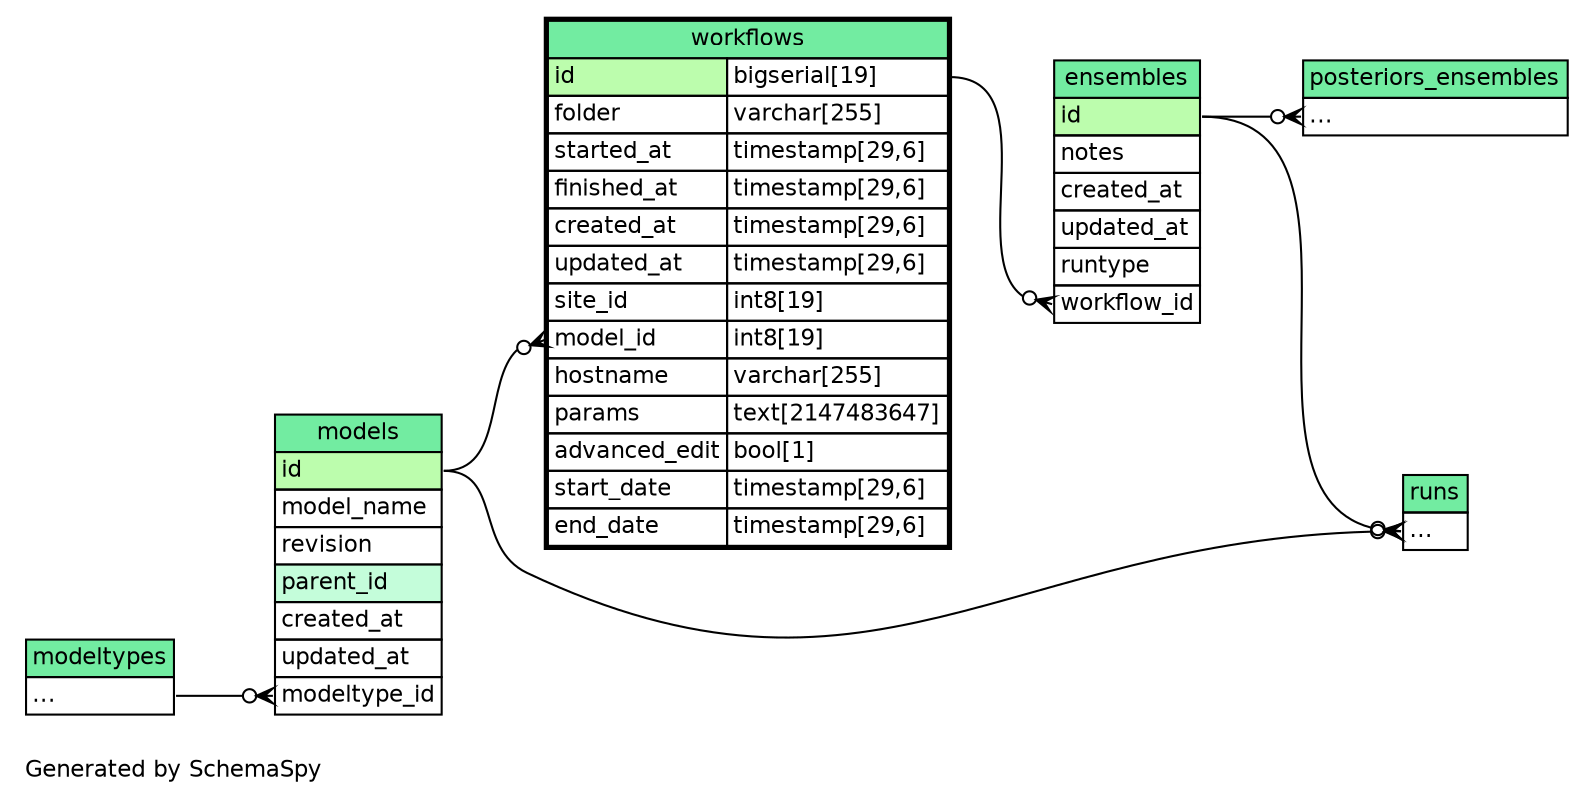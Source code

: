 // dot 2.36.0 on Mac OS X 10.10.1
// SchemaSpy rev Unknown
digraph "twoDegreesRelationshipsDiagram" {
  graph [
    rankdir="RL"
    bgcolor="#ffffff"
    label="\nGenerated by SchemaSpy"
    labeljust="l"
    nodesep="0.18"
    ranksep="0.46"
    fontname="Helvetica"
    fontsize="11"
  ];
  node [
    fontname="Helvetica"
    fontsize="11"
    shape="plaintext"
  ];
  edge [
    arrowsize="0.8"
  ];
  "ensembles":"workflow_id":w -> "workflows":"id.type":e [arrowhead=none dir=back arrowtail=crowodot];
  "models":"modeltype_id":w -> "modeltypes":"elipses":e [arrowhead=none dir=back arrowtail=crowodot];
  "posteriors_ensembles":"elipses":w -> "ensembles":"id":e [arrowhead=none dir=back arrowtail=crowodot];
  "runs":"elipses":w -> "ensembles":"id":e [arrowhead=none dir=back arrowtail=crowodot];
  "runs":"elipses":w -> "models":"id":e [arrowhead=none dir=back arrowtail=crowodot];
  "workflows":"model_id":w -> "models":"id":e [arrowhead=none dir=back arrowtail=crowodot];
  "ensembles" [
    label=<
    <TABLE BORDER="0" CELLBORDER="1" CELLSPACING="0" BGCOLOR="#FFFFFF">
      <TR><TD COLSPAN="4" BGCOLOR="#72ECA1" ALIGN="CENTER">ensembles</TD></TR>
      <TR><TD PORT="id" COLSPAN="4" BGCOLOR="#bcfdad !important" ALIGN="LEFT">id</TD></TR>
      <TR><TD PORT="notes" COLSPAN="4" ALIGN="LEFT">notes</TD></TR>
      <TR><TD PORT="created_at" COLSPAN="4" ALIGN="LEFT">created_at</TD></TR>
      <TR><TD PORT="updated_at" COLSPAN="4" ALIGN="LEFT">updated_at</TD></TR>
      <TR><TD PORT="runtype" COLSPAN="4" ALIGN="LEFT">runtype</TD></TR>
      <TR><TD PORT="workflow_id" COLSPAN="4" ALIGN="LEFT">workflow_id</TD></TR>
    </TABLE>>
    URL="ensembles.html"
    tooltip="ensembles"
  ];
  "models" [
    label=<
    <TABLE BORDER="0" CELLBORDER="1" CELLSPACING="0" BGCOLOR="#FFFFFF">
      <TR><TD COLSPAN="4" BGCOLOR="#72ECA1" ALIGN="CENTER">models</TD></TR>
      <TR><TD PORT="id" COLSPAN="4" BGCOLOR="#bcfdad !important" ALIGN="LEFT">id</TD></TR>
      <TR><TD PORT="model_name" COLSPAN="4" ALIGN="LEFT">model_name</TD></TR>
      <TR><TD PORT="revision" COLSPAN="4" ALIGN="LEFT">revision</TD></TR>
      <TR><TD PORT="parent_id" COLSPAN="4" BGCOLOR="#c4fdda !important" ALIGN="LEFT">parent_id</TD></TR>
      <TR><TD PORT="created_at" COLSPAN="4" ALIGN="LEFT">created_at</TD></TR>
      <TR><TD PORT="updated_at" COLSPAN="4" ALIGN="LEFT">updated_at</TD></TR>
      <TR><TD PORT="modeltype_id" COLSPAN="4" ALIGN="LEFT">modeltype_id</TD></TR>
    </TABLE>>
    URL="models.html"
    tooltip="models"
  ];
  "modeltypes" [
    label=<
    <TABLE BORDER="0" CELLBORDER="1" CELLSPACING="0" BGCOLOR="#FFFFFF">
      <TR><TD COLSPAN="4" BGCOLOR="#72ECA1" ALIGN="CENTER">modeltypes</TD></TR>
      <TR><TD PORT="elipses" COLSPAN="4" ALIGN="LEFT">...</TD></TR>
    </TABLE>>
    URL="modeltypes.html"
    tooltip="modeltypes"
  ];
  "posteriors_ensembles" [
    label=<
    <TABLE BORDER="0" CELLBORDER="1" CELLSPACING="0" BGCOLOR="#FFFFFF">
      <TR><TD COLSPAN="4" BGCOLOR="#72ECA1" ALIGN="CENTER">posteriors_ensembles</TD></TR>
      <TR><TD PORT="elipses" COLSPAN="4" ALIGN="LEFT">...</TD></TR>
    </TABLE>>
    URL="posteriors_ensembles.html"
    tooltip="posteriors_ensembles"
  ];
  "runs" [
    label=<
    <TABLE BORDER="0" CELLBORDER="1" CELLSPACING="0" BGCOLOR="#FFFFFF">
      <TR><TD COLSPAN="4" BGCOLOR="#72ECA1" ALIGN="CENTER">runs</TD></TR>
      <TR><TD PORT="elipses" COLSPAN="4" ALIGN="LEFT">...</TD></TR>
    </TABLE>>
    URL="runs.html"
    tooltip="runs"
  ];
  "workflows" [
    label=<
    <TABLE BORDER="2" CELLBORDER="1" CELLSPACING="0" BGCOLOR="#FFFFFF">
      <TR><TD COLSPAN="4" BGCOLOR="#72ECA1" ALIGN="CENTER">workflows</TD></TR>
      <TR><TD PORT="id" COLSPAN="3" BGCOLOR="#bcfdad !important" ALIGN="LEFT">id</TD><TD PORT="id.type" ALIGN="LEFT">bigserial[19]</TD></TR>
      <TR><TD PORT="folder" COLSPAN="3" ALIGN="LEFT">folder</TD><TD PORT="folder.type" ALIGN="LEFT">varchar[255]</TD></TR>
      <TR><TD PORT="started_at" COLSPAN="3" ALIGN="LEFT">started_at</TD><TD PORT="started_at.type" ALIGN="LEFT">timestamp[29,6]</TD></TR>
      <TR><TD PORT="finished_at" COLSPAN="3" ALIGN="LEFT">finished_at</TD><TD PORT="finished_at.type" ALIGN="LEFT">timestamp[29,6]</TD></TR>
      <TR><TD PORT="created_at" COLSPAN="3" ALIGN="LEFT">created_at</TD><TD PORT="created_at.type" ALIGN="LEFT">timestamp[29,6]</TD></TR>
      <TR><TD PORT="updated_at" COLSPAN="3" ALIGN="LEFT">updated_at</TD><TD PORT="updated_at.type" ALIGN="LEFT">timestamp[29,6]</TD></TR>
      <TR><TD PORT="site_id" COLSPAN="3" ALIGN="LEFT">site_id</TD><TD PORT="site_id.type" ALIGN="LEFT">int8[19]</TD></TR>
      <TR><TD PORT="model_id" COLSPAN="3" ALIGN="LEFT">model_id</TD><TD PORT="model_id.type" ALIGN="LEFT">int8[19]</TD></TR>
      <TR><TD PORT="hostname" COLSPAN="3" ALIGN="LEFT">hostname</TD><TD PORT="hostname.type" ALIGN="LEFT">varchar[255]</TD></TR>
      <TR><TD PORT="params" COLSPAN="3" ALIGN="LEFT">params</TD><TD PORT="params.type" ALIGN="LEFT">text[2147483647]</TD></TR>
      <TR><TD PORT="advanced_edit" COLSPAN="3" ALIGN="LEFT">advanced_edit</TD><TD PORT="advanced_edit.type" ALIGN="LEFT">bool[1]</TD></TR>
      <TR><TD PORT="start_date" COLSPAN="3" ALIGN="LEFT">start_date</TD><TD PORT="start_date.type" ALIGN="LEFT">timestamp[29,6]</TD></TR>
      <TR><TD PORT="end_date" COLSPAN="3" ALIGN="LEFT">end_date</TD><TD PORT="end_date.type" ALIGN="LEFT">timestamp[29,6]</TD></TR>
    </TABLE>>
    URL="workflows.html"
    tooltip="workflows"
  ];
}
